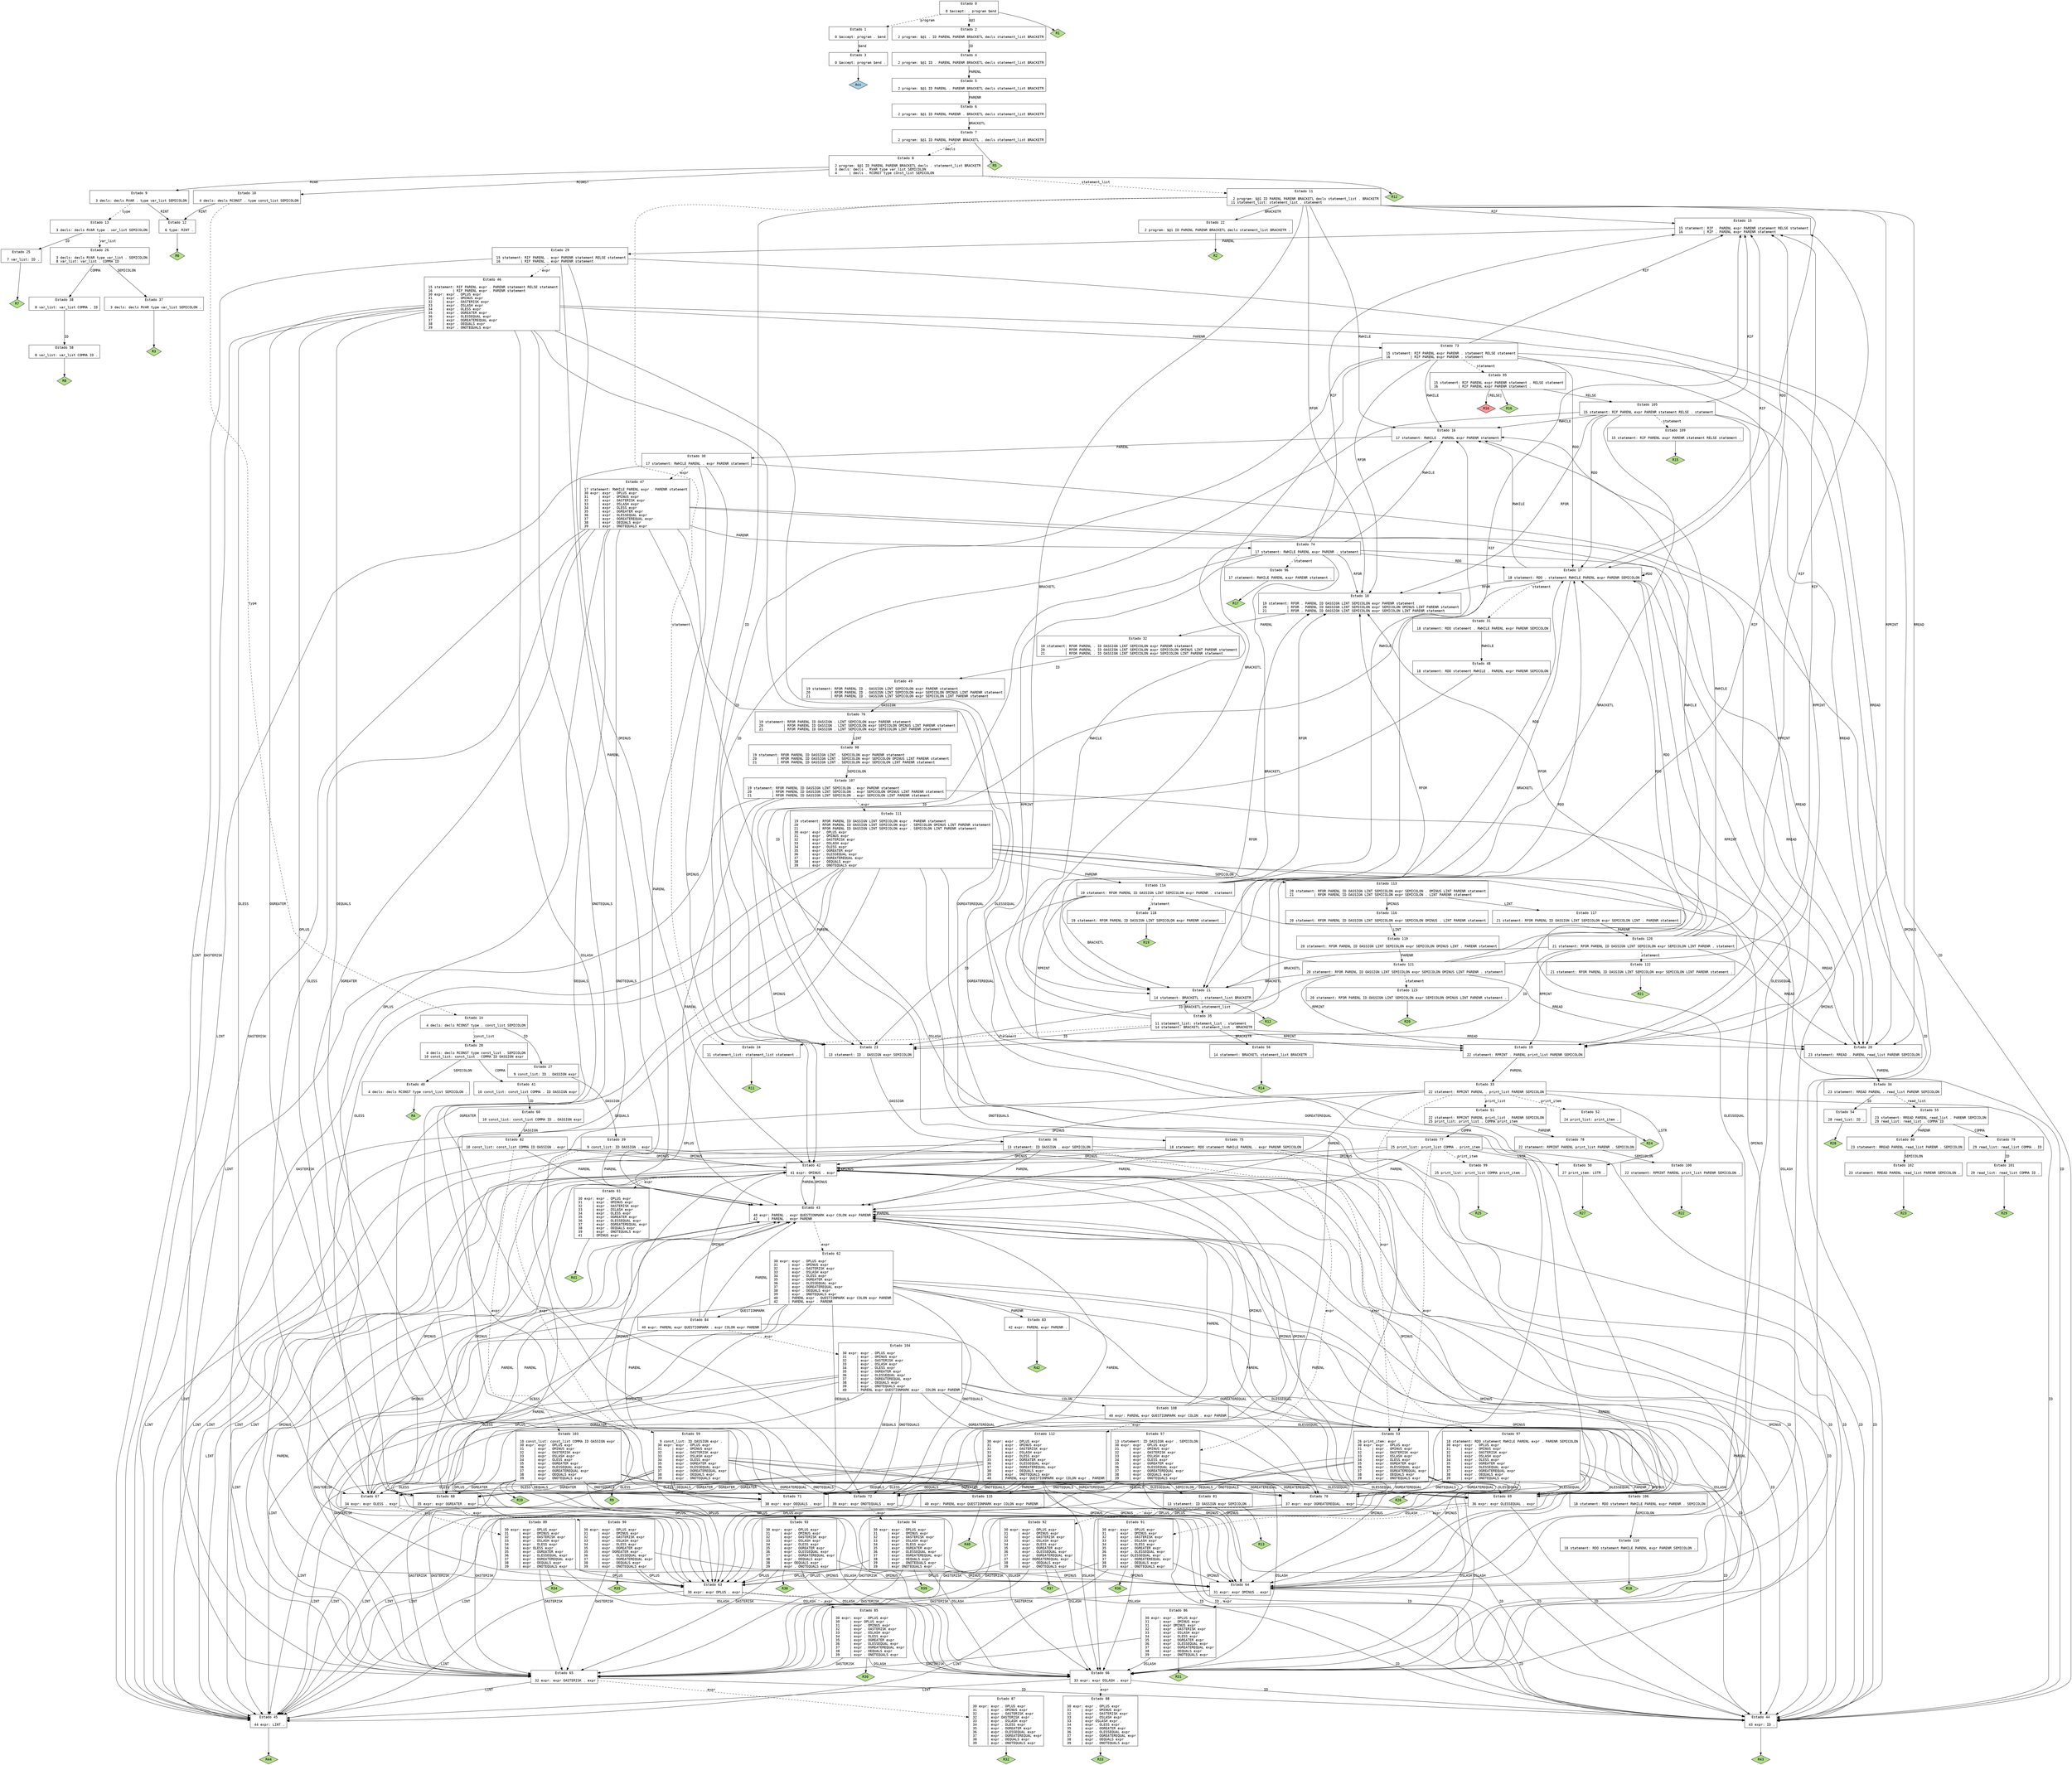 // Generado por GNU Bison 3.5.1.
// Informe de errores a <bug-bison@gnu.org>.
// Página web: <https://www.gnu.org/software/bison/>.

digraph "minicsem.y"
{
  node [fontname = courier, shape = box, colorscheme = paired6]
  edge [fontname = courier]

  0 [label="Estado 0\n\l  0 $accept: . program $end\l"]
  0 -> 1 [style=dashed label="program"]
  0 -> 2 [style=dashed label="$@1"]
  0 -> "0R1" [style=solid]
 "0R1" [label="R1", fillcolor=3, shape=diamond, style=filled]
  1 [label="Estado 1\n\l  0 $accept: program . $end\l"]
  1 -> 3 [style=solid label="$end"]
  2 [label="Estado 2\n\l  2 program: $@1 . ID PARENL PARENR BRACKETL decls statement_list BRACKETR\l"]
  2 -> 4 [style=solid label="ID"]
  3 [label="Estado 3\n\l  0 $accept: program $end .\l"]
  3 -> "3R0" [style=solid]
 "3R0" [label="Acc", fillcolor=1, shape=diamond, style=filled]
  4 [label="Estado 4\n\l  2 program: $@1 ID . PARENL PARENR BRACKETL decls statement_list BRACKETR\l"]
  4 -> 5 [style=solid label="PARENL"]
  5 [label="Estado 5\n\l  2 program: $@1 ID PARENL . PARENR BRACKETL decls statement_list BRACKETR\l"]
  5 -> 6 [style=solid label="PARENR"]
  6 [label="Estado 6\n\l  2 program: $@1 ID PARENL PARENR . BRACKETL decls statement_list BRACKETR\l"]
  6 -> 7 [style=solid label="BRACKETL"]
  7 [label="Estado 7\n\l  2 program: $@1 ID PARENL PARENR BRACKETL . decls statement_list BRACKETR\l"]
  7 -> 8 [style=dashed label="decls"]
  7 -> "7R5" [style=solid]
 "7R5" [label="R5", fillcolor=3, shape=diamond, style=filled]
  8 [label="Estado 8\n\l  2 program: $@1 ID PARENL PARENR BRACKETL decls . statement_list BRACKETR\l  3 decls: decls . RVAR type var_list SEMICOLON\l  4      | decls . RCONST type const_list SEMICOLON\l"]
  8 -> 9 [style=solid label="RVAR"]
  8 -> 10 [style=solid label="RCONST"]
  8 -> 11 [style=dashed label="statement_list"]
  8 -> "8R12" [style=solid]
 "8R12" [label="R12", fillcolor=3, shape=diamond, style=filled]
  9 [label="Estado 9\n\l  3 decls: decls RVAR . type var_list SEMICOLON\l"]
  9 -> 12 [style=solid label="RINT"]
  9 -> 13 [style=dashed label="type"]
  10 [label="Estado 10\n\l  4 decls: decls RCONST . type const_list SEMICOLON\l"]
  10 -> 12 [style=solid label="RINT"]
  10 -> 14 [style=dashed label="type"]
  11 [label="Estado 11\n\l  2 program: $@1 ID PARENL PARENR BRACKETL decls statement_list . BRACKETR\l 11 statement_list: statement_list . statement\l"]
  11 -> 15 [style=solid label="RIF"]
  11 -> 16 [style=solid label="RWHILE"]
  11 -> 17 [style=solid label="RDO"]
  11 -> 18 [style=solid label="RFOR"]
  11 -> 19 [style=solid label="RPRINT"]
  11 -> 20 [style=solid label="RREAD"]
  11 -> 21 [style=solid label="BRACKETL"]
  11 -> 22 [style=solid label="BRACKETR"]
  11 -> 23 [style=solid label="ID"]
  11 -> 24 [style=dashed label="statement"]
  12 [label="Estado 12\n\l  6 type: RINT .\l"]
  12 -> "12R6" [style=solid]
 "12R6" [label="R6", fillcolor=3, shape=diamond, style=filled]
  13 [label="Estado 13\n\l  3 decls: decls RVAR type . var_list SEMICOLON\l"]
  13 -> 25 [style=solid label="ID"]
  13 -> 26 [style=dashed label="var_list"]
  14 [label="Estado 14\n\l  4 decls: decls RCONST type . const_list SEMICOLON\l"]
  14 -> 27 [style=solid label="ID"]
  14 -> 28 [style=dashed label="const_list"]
  15 [label="Estado 15\n\l 15 statement: RIF . PARENL expr PARENR statement RELSE statement\l 16          | RIF . PARENL expr PARENR statement\l"]
  15 -> 29 [style=solid label="PARENL"]
  16 [label="Estado 16\n\l 17 statement: RWHILE . PARENL expr PARENR statement\l"]
  16 -> 30 [style=solid label="PARENL"]
  17 [label="Estado 17\n\l 18 statement: RDO . statement RWHILE PARENL expr PARENR SEMICOLON\l"]
  17 -> 15 [style=solid label="RIF"]
  17 -> 16 [style=solid label="RWHILE"]
  17 -> 17 [style=solid label="RDO"]
  17 -> 18 [style=solid label="RFOR"]
  17 -> 19 [style=solid label="RPRINT"]
  17 -> 20 [style=solid label="RREAD"]
  17 -> 21 [style=solid label="BRACKETL"]
  17 -> 23 [style=solid label="ID"]
  17 -> 31 [style=dashed label="statement"]
  18 [label="Estado 18\n\l 19 statement: RFOR . PARENL ID OASSIGN LINT SEMICOLON expr PARENR statement\l 20          | RFOR . PARENL ID OASSIGN LINT SEMICOLON expr SEMICOLON OMINUS LINT PARENR statement\l 21          | RFOR . PARENL ID OASSIGN LINT SEMICOLON expr SEMICOLON LINT PARENR statement\l"]
  18 -> 32 [style=solid label="PARENL"]
  19 [label="Estado 19\n\l 22 statement: RPRINT . PARENL print_list PARENR SEMICOLON\l"]
  19 -> 33 [style=solid label="PARENL"]
  20 [label="Estado 20\n\l 23 statement: RREAD . PARENL read_list PARENR SEMICOLON\l"]
  20 -> 34 [style=solid label="PARENL"]
  21 [label="Estado 21\n\l 14 statement: BRACKETL . statement_list BRACKETR\l"]
  21 -> 35 [style=dashed label="statement_list"]
  21 -> "21R12" [style=solid]
 "21R12" [label="R12", fillcolor=3, shape=diamond, style=filled]
  22 [label="Estado 22\n\l  2 program: $@1 ID PARENL PARENR BRACKETL decls statement_list BRACKETR .\l"]
  22 -> "22R2" [style=solid]
 "22R2" [label="R2", fillcolor=3, shape=diamond, style=filled]
  23 [label="Estado 23\n\l 13 statement: ID . OASSIGN expr SEMICOLON\l"]
  23 -> 36 [style=solid label="OASSIGN"]
  24 [label="Estado 24\n\l 11 statement_list: statement_list statement .\l"]
  24 -> "24R11" [style=solid]
 "24R11" [label="R11", fillcolor=3, shape=diamond, style=filled]
  25 [label="Estado 25\n\l  7 var_list: ID .\l"]
  25 -> "25R7" [style=solid]
 "25R7" [label="R7", fillcolor=3, shape=diamond, style=filled]
  26 [label="Estado 26\n\l  3 decls: decls RVAR type var_list . SEMICOLON\l  8 var_list: var_list . COMMA ID\l"]
  26 -> 37 [style=solid label="SEMICOLON"]
  26 -> 38 [style=solid label="COMMA"]
  27 [label="Estado 27\n\l  9 const_list: ID . OASSIGN expr\l"]
  27 -> 39 [style=solid label="OASSIGN"]
  28 [label="Estado 28\n\l  4 decls: decls RCONST type const_list . SEMICOLON\l 10 const_list: const_list . COMMA ID OASSIGN expr\l"]
  28 -> 40 [style=solid label="SEMICOLON"]
  28 -> 41 [style=solid label="COMMA"]
  29 [label="Estado 29\n\l 15 statement: RIF PARENL . expr PARENR statement RELSE statement\l 16          | RIF PARENL . expr PARENR statement\l"]
  29 -> 42 [style=solid label="OMINUS"]
  29 -> 43 [style=solid label="PARENL"]
  29 -> 44 [style=solid label="ID"]
  29 -> 45 [style=solid label="LINT"]
  29 -> 46 [style=dashed label="expr"]
  30 [label="Estado 30\n\l 17 statement: RWHILE PARENL . expr PARENR statement\l"]
  30 -> 42 [style=solid label="OMINUS"]
  30 -> 43 [style=solid label="PARENL"]
  30 -> 44 [style=solid label="ID"]
  30 -> 45 [style=solid label="LINT"]
  30 -> 47 [style=dashed label="expr"]
  31 [label="Estado 31\n\l 18 statement: RDO statement . RWHILE PARENL expr PARENR SEMICOLON\l"]
  31 -> 48 [style=solid label="RWHILE"]
  32 [label="Estado 32\n\l 19 statement: RFOR PARENL . ID OASSIGN LINT SEMICOLON expr PARENR statement\l 20          | RFOR PARENL . ID OASSIGN LINT SEMICOLON expr SEMICOLON OMINUS LINT PARENR statement\l 21          | RFOR PARENL . ID OASSIGN LINT SEMICOLON expr SEMICOLON LINT PARENR statement\l"]
  32 -> 49 [style=solid label="ID"]
  33 [label="Estado 33\n\l 22 statement: RPRINT PARENL . print_list PARENR SEMICOLON\l"]
  33 -> 42 [style=solid label="OMINUS"]
  33 -> 43 [style=solid label="PARENL"]
  33 -> 44 [style=solid label="ID"]
  33 -> 50 [style=solid label="LSTR"]
  33 -> 45 [style=solid label="LINT"]
  33 -> 51 [style=dashed label="print_list"]
  33 -> 52 [style=dashed label="print_item"]
  33 -> 53 [style=dashed label="expr"]
  34 [label="Estado 34\n\l 23 statement: RREAD PARENL . read_list PARENR SEMICOLON\l"]
  34 -> 54 [style=solid label="ID"]
  34 -> 55 [style=dashed label="read_list"]
  35 [label="Estado 35\n\l 11 statement_list: statement_list . statement\l 14 statement: BRACKETL statement_list . BRACKETR\l"]
  35 -> 15 [style=solid label="RIF"]
  35 -> 16 [style=solid label="RWHILE"]
  35 -> 17 [style=solid label="RDO"]
  35 -> 18 [style=solid label="RFOR"]
  35 -> 19 [style=solid label="RPRINT"]
  35 -> 20 [style=solid label="RREAD"]
  35 -> 21 [style=solid label="BRACKETL"]
  35 -> 56 [style=solid label="BRACKETR"]
  35 -> 23 [style=solid label="ID"]
  35 -> 24 [style=dashed label="statement"]
  36 [label="Estado 36\n\l 13 statement: ID OASSIGN . expr SEMICOLON\l"]
  36 -> 42 [style=solid label="OMINUS"]
  36 -> 43 [style=solid label="PARENL"]
  36 -> 44 [style=solid label="ID"]
  36 -> 45 [style=solid label="LINT"]
  36 -> 57 [style=dashed label="expr"]
  37 [label="Estado 37\n\l  3 decls: decls RVAR type var_list SEMICOLON .\l"]
  37 -> "37R3" [style=solid]
 "37R3" [label="R3", fillcolor=3, shape=diamond, style=filled]
  38 [label="Estado 38\n\l  8 var_list: var_list COMMA . ID\l"]
  38 -> 58 [style=solid label="ID"]
  39 [label="Estado 39\n\l  9 const_list: ID OASSIGN . expr\l"]
  39 -> 42 [style=solid label="OMINUS"]
  39 -> 43 [style=solid label="PARENL"]
  39 -> 44 [style=solid label="ID"]
  39 -> 45 [style=solid label="LINT"]
  39 -> 59 [style=dashed label="expr"]
  40 [label="Estado 40\n\l  4 decls: decls RCONST type const_list SEMICOLON .\l"]
  40 -> "40R4" [style=solid]
 "40R4" [label="R4", fillcolor=3, shape=diamond, style=filled]
  41 [label="Estado 41\n\l 10 const_list: const_list COMMA . ID OASSIGN expr\l"]
  41 -> 60 [style=solid label="ID"]
  42 [label="Estado 42\n\l 41 expr: OMINUS . expr\l"]
  42 -> 42 [style=solid label="OMINUS"]
  42 -> 43 [style=solid label="PARENL"]
  42 -> 44 [style=solid label="ID"]
  42 -> 45 [style=solid label="LINT"]
  42 -> 61 [style=dashed label="expr"]
  43 [label="Estado 43\n\l 40 expr: PARENL . expr QUESTIONMARK expr COLON expr PARENR\l 42     | PARENL . expr PARENR\l"]
  43 -> 42 [style=solid label="OMINUS"]
  43 -> 43 [style=solid label="PARENL"]
  43 -> 44 [style=solid label="ID"]
  43 -> 45 [style=solid label="LINT"]
  43 -> 62 [style=dashed label="expr"]
  44 [label="Estado 44\n\l 43 expr: ID .\l"]
  44 -> "44R43" [style=solid]
 "44R43" [label="R43", fillcolor=3, shape=diamond, style=filled]
  45 [label="Estado 45\n\l 44 expr: LINT .\l"]
  45 -> "45R44" [style=solid]
 "45R44" [label="R44", fillcolor=3, shape=diamond, style=filled]
  46 [label="Estado 46\n\l 15 statement: RIF PARENL expr . PARENR statement RELSE statement\l 16          | RIF PARENL expr . PARENR statement\l 30 expr: expr . OPLUS expr\l 31     | expr . OMINUS expr\l 32     | expr . OASTERISK expr\l 33     | expr . OSLASH expr\l 34     | expr . OLESS expr\l 35     | expr . OGREATER expr\l 36     | expr . OLESSEQUAL expr\l 37     | expr . OGREATEREQUAL expr\l 38     | expr . OEQUALS expr\l 39     | expr . ONOTEQUALS expr\l"]
  46 -> 63 [style=solid label="OPLUS"]
  46 -> 64 [style=solid label="OMINUS"]
  46 -> 65 [style=solid label="OASTERISK"]
  46 -> 66 [style=solid label="OSLASH"]
  46 -> 67 [style=solid label="OLESS"]
  46 -> 68 [style=solid label="OGREATER"]
  46 -> 69 [style=solid label="OLESSEQUAL"]
  46 -> 70 [style=solid label="OGREATEREQUAL"]
  46 -> 71 [style=solid label="OEQUALS"]
  46 -> 72 [style=solid label="ONOTEQUALS"]
  46 -> 73 [style=solid label="PARENR"]
  47 [label="Estado 47\n\l 17 statement: RWHILE PARENL expr . PARENR statement\l 30 expr: expr . OPLUS expr\l 31     | expr . OMINUS expr\l 32     | expr . OASTERISK expr\l 33     | expr . OSLASH expr\l 34     | expr . OLESS expr\l 35     | expr . OGREATER expr\l 36     | expr . OLESSEQUAL expr\l 37     | expr . OGREATEREQUAL expr\l 38     | expr . OEQUALS expr\l 39     | expr . ONOTEQUALS expr\l"]
  47 -> 63 [style=solid label="OPLUS"]
  47 -> 64 [style=solid label="OMINUS"]
  47 -> 65 [style=solid label="OASTERISK"]
  47 -> 66 [style=solid label="OSLASH"]
  47 -> 67 [style=solid label="OLESS"]
  47 -> 68 [style=solid label="OGREATER"]
  47 -> 69 [style=solid label="OLESSEQUAL"]
  47 -> 70 [style=solid label="OGREATEREQUAL"]
  47 -> 71 [style=solid label="OEQUALS"]
  47 -> 72 [style=solid label="ONOTEQUALS"]
  47 -> 74 [style=solid label="PARENR"]
  48 [label="Estado 48\n\l 18 statement: RDO statement RWHILE . PARENL expr PARENR SEMICOLON\l"]
  48 -> 75 [style=solid label="PARENL"]
  49 [label="Estado 49\n\l 19 statement: RFOR PARENL ID . OASSIGN LINT SEMICOLON expr PARENR statement\l 20          | RFOR PARENL ID . OASSIGN LINT SEMICOLON expr SEMICOLON OMINUS LINT PARENR statement\l 21          | RFOR PARENL ID . OASSIGN LINT SEMICOLON expr SEMICOLON LINT PARENR statement\l"]
  49 -> 76 [style=solid label="OASSIGN"]
  50 [label="Estado 50\n\l 27 print_item: LSTR .\l"]
  50 -> "50R27" [style=solid]
 "50R27" [label="R27", fillcolor=3, shape=diamond, style=filled]
  51 [label="Estado 51\n\l 22 statement: RPRINT PARENL print_list . PARENR SEMICOLON\l 25 print_list: print_list . COMMA print_item\l"]
  51 -> 77 [style=solid label="COMMA"]
  51 -> 78 [style=solid label="PARENR"]
  52 [label="Estado 52\n\l 24 print_list: print_item .\l"]
  52 -> "52R24" [style=solid]
 "52R24" [label="R24", fillcolor=3, shape=diamond, style=filled]
  53 [label="Estado 53\n\l 26 print_item: expr .\l 30 expr: expr . OPLUS expr\l 31     | expr . OMINUS expr\l 32     | expr . OASTERISK expr\l 33     | expr . OSLASH expr\l 34     | expr . OLESS expr\l 35     | expr . OGREATER expr\l 36     | expr . OLESSEQUAL expr\l 37     | expr . OGREATEREQUAL expr\l 38     | expr . OEQUALS expr\l 39     | expr . ONOTEQUALS expr\l"]
  53 -> 63 [style=solid label="OPLUS"]
  53 -> 64 [style=solid label="OMINUS"]
  53 -> 65 [style=solid label="OASTERISK"]
  53 -> 66 [style=solid label="OSLASH"]
  53 -> 67 [style=solid label="OLESS"]
  53 -> 68 [style=solid label="OGREATER"]
  53 -> 69 [style=solid label="OLESSEQUAL"]
  53 -> 70 [style=solid label="OGREATEREQUAL"]
  53 -> 71 [style=solid label="OEQUALS"]
  53 -> 72 [style=solid label="ONOTEQUALS"]
  53 -> "53R26" [style=solid]
 "53R26" [label="R26", fillcolor=3, shape=diamond, style=filled]
  54 [label="Estado 54\n\l 28 read_list: ID .\l"]
  54 -> "54R28" [style=solid]
 "54R28" [label="R28", fillcolor=3, shape=diamond, style=filled]
  55 [label="Estado 55\n\l 23 statement: RREAD PARENL read_list . PARENR SEMICOLON\l 29 read_list: read_list . COMMA ID\l"]
  55 -> 79 [style=solid label="COMMA"]
  55 -> 80 [style=solid label="PARENR"]
  56 [label="Estado 56\n\l 14 statement: BRACKETL statement_list BRACKETR .\l"]
  56 -> "56R14" [style=solid]
 "56R14" [label="R14", fillcolor=3, shape=diamond, style=filled]
  57 [label="Estado 57\n\l 13 statement: ID OASSIGN expr . SEMICOLON\l 30 expr: expr . OPLUS expr\l 31     | expr . OMINUS expr\l 32     | expr . OASTERISK expr\l 33     | expr . OSLASH expr\l 34     | expr . OLESS expr\l 35     | expr . OGREATER expr\l 36     | expr . OLESSEQUAL expr\l 37     | expr . OGREATEREQUAL expr\l 38     | expr . OEQUALS expr\l 39     | expr . ONOTEQUALS expr\l"]
  57 -> 81 [style=solid label="SEMICOLON"]
  57 -> 63 [style=solid label="OPLUS"]
  57 -> 64 [style=solid label="OMINUS"]
  57 -> 65 [style=solid label="OASTERISK"]
  57 -> 66 [style=solid label="OSLASH"]
  57 -> 67 [style=solid label="OLESS"]
  57 -> 68 [style=solid label="OGREATER"]
  57 -> 69 [style=solid label="OLESSEQUAL"]
  57 -> 70 [style=solid label="OGREATEREQUAL"]
  57 -> 71 [style=solid label="OEQUALS"]
  57 -> 72 [style=solid label="ONOTEQUALS"]
  58 [label="Estado 58\n\l  8 var_list: var_list COMMA ID .\l"]
  58 -> "58R8" [style=solid]
 "58R8" [label="R8", fillcolor=3, shape=diamond, style=filled]
  59 [label="Estado 59\n\l  9 const_list: ID OASSIGN expr .\l 30 expr: expr . OPLUS expr\l 31     | expr . OMINUS expr\l 32     | expr . OASTERISK expr\l 33     | expr . OSLASH expr\l 34     | expr . OLESS expr\l 35     | expr . OGREATER expr\l 36     | expr . OLESSEQUAL expr\l 37     | expr . OGREATEREQUAL expr\l 38     | expr . OEQUALS expr\l 39     | expr . ONOTEQUALS expr\l"]
  59 -> 63 [style=solid label="OPLUS"]
  59 -> 64 [style=solid label="OMINUS"]
  59 -> 65 [style=solid label="OASTERISK"]
  59 -> 66 [style=solid label="OSLASH"]
  59 -> 67 [style=solid label="OLESS"]
  59 -> 68 [style=solid label="OGREATER"]
  59 -> 69 [style=solid label="OLESSEQUAL"]
  59 -> 70 [style=solid label="OGREATEREQUAL"]
  59 -> 71 [style=solid label="OEQUALS"]
  59 -> 72 [style=solid label="ONOTEQUALS"]
  59 -> "59R9" [style=solid]
 "59R9" [label="R9", fillcolor=3, shape=diamond, style=filled]
  60 [label="Estado 60\n\l 10 const_list: const_list COMMA ID . OASSIGN expr\l"]
  60 -> 82 [style=solid label="OASSIGN"]
  61 [label="Estado 61\n\l 30 expr: expr . OPLUS expr\l 31     | expr . OMINUS expr\l 32     | expr . OASTERISK expr\l 33     | expr . OSLASH expr\l 34     | expr . OLESS expr\l 35     | expr . OGREATER expr\l 36     | expr . OLESSEQUAL expr\l 37     | expr . OGREATEREQUAL expr\l 38     | expr . OEQUALS expr\l 39     | expr . ONOTEQUALS expr\l 41     | OMINUS expr .\l"]
  61 -> "61R41" [style=solid]
 "61R41" [label="R41", fillcolor=3, shape=diamond, style=filled]
  62 [label="Estado 62\n\l 30 expr: expr . OPLUS expr\l 31     | expr . OMINUS expr\l 32     | expr . OASTERISK expr\l 33     | expr . OSLASH expr\l 34     | expr . OLESS expr\l 35     | expr . OGREATER expr\l 36     | expr . OLESSEQUAL expr\l 37     | expr . OGREATEREQUAL expr\l 38     | expr . OEQUALS expr\l 39     | expr . ONOTEQUALS expr\l 40     | PARENL expr . QUESTIONMARK expr COLON expr PARENR\l 42     | PARENL expr . PARENR\l"]
  62 -> 63 [style=solid label="OPLUS"]
  62 -> 64 [style=solid label="OMINUS"]
  62 -> 65 [style=solid label="OASTERISK"]
  62 -> 66 [style=solid label="OSLASH"]
  62 -> 67 [style=solid label="OLESS"]
  62 -> 68 [style=solid label="OGREATER"]
  62 -> 69 [style=solid label="OLESSEQUAL"]
  62 -> 70 [style=solid label="OGREATEREQUAL"]
  62 -> 71 [style=solid label="OEQUALS"]
  62 -> 72 [style=solid label="ONOTEQUALS"]
  62 -> 83 [style=solid label="PARENR"]
  62 -> 84 [style=solid label="QUESTIONMARK"]
  63 [label="Estado 63\n\l 30 expr: expr OPLUS . expr\l"]
  63 -> 42 [style=solid label="OMINUS"]
  63 -> 43 [style=solid label="PARENL"]
  63 -> 44 [style=solid label="ID"]
  63 -> 45 [style=solid label="LINT"]
  63 -> 85 [style=dashed label="expr"]
  64 [label="Estado 64\n\l 31 expr: expr OMINUS . expr\l"]
  64 -> 42 [style=solid label="OMINUS"]
  64 -> 43 [style=solid label="PARENL"]
  64 -> 44 [style=solid label="ID"]
  64 -> 45 [style=solid label="LINT"]
  64 -> 86 [style=dashed label="expr"]
  65 [label="Estado 65\n\l 32 expr: expr OASTERISK . expr\l"]
  65 -> 42 [style=solid label="OMINUS"]
  65 -> 43 [style=solid label="PARENL"]
  65 -> 44 [style=solid label="ID"]
  65 -> 45 [style=solid label="LINT"]
  65 -> 87 [style=dashed label="expr"]
  66 [label="Estado 66\n\l 33 expr: expr OSLASH . expr\l"]
  66 -> 42 [style=solid label="OMINUS"]
  66 -> 43 [style=solid label="PARENL"]
  66 -> 44 [style=solid label="ID"]
  66 -> 45 [style=solid label="LINT"]
  66 -> 88 [style=dashed label="expr"]
  67 [label="Estado 67\n\l 34 expr: expr OLESS . expr\l"]
  67 -> 42 [style=solid label="OMINUS"]
  67 -> 43 [style=solid label="PARENL"]
  67 -> 44 [style=solid label="ID"]
  67 -> 45 [style=solid label="LINT"]
  67 -> 89 [style=dashed label="expr"]
  68 [label="Estado 68\n\l 35 expr: expr OGREATER . expr\l"]
  68 -> 42 [style=solid label="OMINUS"]
  68 -> 43 [style=solid label="PARENL"]
  68 -> 44 [style=solid label="ID"]
  68 -> 45 [style=solid label="LINT"]
  68 -> 90 [style=dashed label="expr"]
  69 [label="Estado 69\n\l 36 expr: expr OLESSEQUAL . expr\l"]
  69 -> 42 [style=solid label="OMINUS"]
  69 -> 43 [style=solid label="PARENL"]
  69 -> 44 [style=solid label="ID"]
  69 -> 45 [style=solid label="LINT"]
  69 -> 91 [style=dashed label="expr"]
  70 [label="Estado 70\n\l 37 expr: expr OGREATEREQUAL . expr\l"]
  70 -> 42 [style=solid label="OMINUS"]
  70 -> 43 [style=solid label="PARENL"]
  70 -> 44 [style=solid label="ID"]
  70 -> 45 [style=solid label="LINT"]
  70 -> 92 [style=dashed label="expr"]
  71 [label="Estado 71\n\l 38 expr: expr OEQUALS . expr\l"]
  71 -> 42 [style=solid label="OMINUS"]
  71 -> 43 [style=solid label="PARENL"]
  71 -> 44 [style=solid label="ID"]
  71 -> 45 [style=solid label="LINT"]
  71 -> 93 [style=dashed label="expr"]
  72 [label="Estado 72\n\l 39 expr: expr ONOTEQUALS . expr\l"]
  72 -> 42 [style=solid label="OMINUS"]
  72 -> 43 [style=solid label="PARENL"]
  72 -> 44 [style=solid label="ID"]
  72 -> 45 [style=solid label="LINT"]
  72 -> 94 [style=dashed label="expr"]
  73 [label="Estado 73\n\l 15 statement: RIF PARENL expr PARENR . statement RELSE statement\l 16          | RIF PARENL expr PARENR . statement\l"]
  73 -> 15 [style=solid label="RIF"]
  73 -> 16 [style=solid label="RWHILE"]
  73 -> 17 [style=solid label="RDO"]
  73 -> 18 [style=solid label="RFOR"]
  73 -> 19 [style=solid label="RPRINT"]
  73 -> 20 [style=solid label="RREAD"]
  73 -> 21 [style=solid label="BRACKETL"]
  73 -> 23 [style=solid label="ID"]
  73 -> 95 [style=dashed label="statement"]
  74 [label="Estado 74\n\l 17 statement: RWHILE PARENL expr PARENR . statement\l"]
  74 -> 15 [style=solid label="RIF"]
  74 -> 16 [style=solid label="RWHILE"]
  74 -> 17 [style=solid label="RDO"]
  74 -> 18 [style=solid label="RFOR"]
  74 -> 19 [style=solid label="RPRINT"]
  74 -> 20 [style=solid label="RREAD"]
  74 -> 21 [style=solid label="BRACKETL"]
  74 -> 23 [style=solid label="ID"]
  74 -> 96 [style=dashed label="statement"]
  75 [label="Estado 75\n\l 18 statement: RDO statement RWHILE PARENL . expr PARENR SEMICOLON\l"]
  75 -> 42 [style=solid label="OMINUS"]
  75 -> 43 [style=solid label="PARENL"]
  75 -> 44 [style=solid label="ID"]
  75 -> 45 [style=solid label="LINT"]
  75 -> 97 [style=dashed label="expr"]
  76 [label="Estado 76\n\l 19 statement: RFOR PARENL ID OASSIGN . LINT SEMICOLON expr PARENR statement\l 20          | RFOR PARENL ID OASSIGN . LINT SEMICOLON expr SEMICOLON OMINUS LINT PARENR statement\l 21          | RFOR PARENL ID OASSIGN . LINT SEMICOLON expr SEMICOLON LINT PARENR statement\l"]
  76 -> 98 [style=solid label="LINT"]
  77 [label="Estado 77\n\l 25 print_list: print_list COMMA . print_item\l"]
  77 -> 42 [style=solid label="OMINUS"]
  77 -> 43 [style=solid label="PARENL"]
  77 -> 44 [style=solid label="ID"]
  77 -> 50 [style=solid label="LSTR"]
  77 -> 45 [style=solid label="LINT"]
  77 -> 99 [style=dashed label="print_item"]
  77 -> 53 [style=dashed label="expr"]
  78 [label="Estado 78\n\l 22 statement: RPRINT PARENL print_list PARENR . SEMICOLON\l"]
  78 -> 100 [style=solid label="SEMICOLON"]
  79 [label="Estado 79\n\l 29 read_list: read_list COMMA . ID\l"]
  79 -> 101 [style=solid label="ID"]
  80 [label="Estado 80\n\l 23 statement: RREAD PARENL read_list PARENR . SEMICOLON\l"]
  80 -> 102 [style=solid label="SEMICOLON"]
  81 [label="Estado 81\n\l 13 statement: ID OASSIGN expr SEMICOLON .\l"]
  81 -> "81R13" [style=solid]
 "81R13" [label="R13", fillcolor=3, shape=diamond, style=filled]
  82 [label="Estado 82\n\l 10 const_list: const_list COMMA ID OASSIGN . expr\l"]
  82 -> 42 [style=solid label="OMINUS"]
  82 -> 43 [style=solid label="PARENL"]
  82 -> 44 [style=solid label="ID"]
  82 -> 45 [style=solid label="LINT"]
  82 -> 103 [style=dashed label="expr"]
  83 [label="Estado 83\n\l 42 expr: PARENL expr PARENR .\l"]
  83 -> "83R42" [style=solid]
 "83R42" [label="R42", fillcolor=3, shape=diamond, style=filled]
  84 [label="Estado 84\n\l 40 expr: PARENL expr QUESTIONMARK . expr COLON expr PARENR\l"]
  84 -> 42 [style=solid label="OMINUS"]
  84 -> 43 [style=solid label="PARENL"]
  84 -> 44 [style=solid label="ID"]
  84 -> 45 [style=solid label="LINT"]
  84 -> 104 [style=dashed label="expr"]
  85 [label="Estado 85\n\l 30 expr: expr . OPLUS expr\l 30     | expr OPLUS expr .\l 31     | expr . OMINUS expr\l 32     | expr . OASTERISK expr\l 33     | expr . OSLASH expr\l 34     | expr . OLESS expr\l 35     | expr . OGREATER expr\l 36     | expr . OLESSEQUAL expr\l 37     | expr . OGREATEREQUAL expr\l 38     | expr . OEQUALS expr\l 39     | expr . ONOTEQUALS expr\l"]
  85 -> 65 [style=solid label="OASTERISK"]
  85 -> 66 [style=solid label="OSLASH"]
  85 -> "85R30" [style=solid]
 "85R30" [label="R30", fillcolor=3, shape=diamond, style=filled]
  86 [label="Estado 86\n\l 30 expr: expr . OPLUS expr\l 31     | expr . OMINUS expr\l 31     | expr OMINUS expr .\l 32     | expr . OASTERISK expr\l 33     | expr . OSLASH expr\l 34     | expr . OLESS expr\l 35     | expr . OGREATER expr\l 36     | expr . OLESSEQUAL expr\l 37     | expr . OGREATEREQUAL expr\l 38     | expr . OEQUALS expr\l 39     | expr . ONOTEQUALS expr\l"]
  86 -> 65 [style=solid label="OASTERISK"]
  86 -> 66 [style=solid label="OSLASH"]
  86 -> "86R31" [style=solid]
 "86R31" [label="R31", fillcolor=3, shape=diamond, style=filled]
  87 [label="Estado 87\n\l 30 expr: expr . OPLUS expr\l 31     | expr . OMINUS expr\l 32     | expr . OASTERISK expr\l 32     | expr OASTERISK expr .\l 33     | expr . OSLASH expr\l 34     | expr . OLESS expr\l 35     | expr . OGREATER expr\l 36     | expr . OLESSEQUAL expr\l 37     | expr . OGREATEREQUAL expr\l 38     | expr . OEQUALS expr\l 39     | expr . ONOTEQUALS expr\l"]
  87 -> "87R32" [style=solid]
 "87R32" [label="R32", fillcolor=3, shape=diamond, style=filled]
  88 [label="Estado 88\n\l 30 expr: expr . OPLUS expr\l 31     | expr . OMINUS expr\l 32     | expr . OASTERISK expr\l 33     | expr . OSLASH expr\l 33     | expr OSLASH expr .\l 34     | expr . OLESS expr\l 35     | expr . OGREATER expr\l 36     | expr . OLESSEQUAL expr\l 37     | expr . OGREATEREQUAL expr\l 38     | expr . OEQUALS expr\l 39     | expr . ONOTEQUALS expr\l"]
  88 -> "88R33" [style=solid]
 "88R33" [label="R33", fillcolor=3, shape=diamond, style=filled]
  89 [label="Estado 89\n\l 30 expr: expr . OPLUS expr\l 31     | expr . OMINUS expr\l 32     | expr . OASTERISK expr\l 33     | expr . OSLASH expr\l 34     | expr . OLESS expr\l 34     | expr OLESS expr .\l 35     | expr . OGREATER expr\l 36     | expr . OLESSEQUAL expr\l 37     | expr . OGREATEREQUAL expr\l 38     | expr . OEQUALS expr\l 39     | expr . ONOTEQUALS expr\l"]
  89 -> 63 [style=solid label="OPLUS"]
  89 -> 64 [style=solid label="OMINUS"]
  89 -> 65 [style=solid label="OASTERISK"]
  89 -> 66 [style=solid label="OSLASH"]
  89 -> "89R34" [style=solid]
 "89R34" [label="R34", fillcolor=3, shape=diamond, style=filled]
  90 [label="Estado 90\n\l 30 expr: expr . OPLUS expr\l 31     | expr . OMINUS expr\l 32     | expr . OASTERISK expr\l 33     | expr . OSLASH expr\l 34     | expr . OLESS expr\l 35     | expr . OGREATER expr\l 35     | expr OGREATER expr .\l 36     | expr . OLESSEQUAL expr\l 37     | expr . OGREATEREQUAL expr\l 38     | expr . OEQUALS expr\l 39     | expr . ONOTEQUALS expr\l"]
  90 -> 63 [style=solid label="OPLUS"]
  90 -> 64 [style=solid label="OMINUS"]
  90 -> 65 [style=solid label="OASTERISK"]
  90 -> 66 [style=solid label="OSLASH"]
  90 -> "90R35" [style=solid]
 "90R35" [label="R35", fillcolor=3, shape=diamond, style=filled]
  91 [label="Estado 91\n\l 30 expr: expr . OPLUS expr\l 31     | expr . OMINUS expr\l 32     | expr . OASTERISK expr\l 33     | expr . OSLASH expr\l 34     | expr . OLESS expr\l 35     | expr . OGREATER expr\l 36     | expr . OLESSEQUAL expr\l 36     | expr OLESSEQUAL expr .\l 37     | expr . OGREATEREQUAL expr\l 38     | expr . OEQUALS expr\l 39     | expr . ONOTEQUALS expr\l"]
  91 -> 63 [style=solid label="OPLUS"]
  91 -> 64 [style=solid label="OMINUS"]
  91 -> 65 [style=solid label="OASTERISK"]
  91 -> 66 [style=solid label="OSLASH"]
  91 -> "91R36" [style=solid]
 "91R36" [label="R36", fillcolor=3, shape=diamond, style=filled]
  92 [label="Estado 92\n\l 30 expr: expr . OPLUS expr\l 31     | expr . OMINUS expr\l 32     | expr . OASTERISK expr\l 33     | expr . OSLASH expr\l 34     | expr . OLESS expr\l 35     | expr . OGREATER expr\l 36     | expr . OLESSEQUAL expr\l 37     | expr . OGREATEREQUAL expr\l 37     | expr OGREATEREQUAL expr .\l 38     | expr . OEQUALS expr\l 39     | expr . ONOTEQUALS expr\l"]
  92 -> 63 [style=solid label="OPLUS"]
  92 -> 64 [style=solid label="OMINUS"]
  92 -> 65 [style=solid label="OASTERISK"]
  92 -> 66 [style=solid label="OSLASH"]
  92 -> "92R37" [style=solid]
 "92R37" [label="R37", fillcolor=3, shape=diamond, style=filled]
  93 [label="Estado 93\n\l 30 expr: expr . OPLUS expr\l 31     | expr . OMINUS expr\l 32     | expr . OASTERISK expr\l 33     | expr . OSLASH expr\l 34     | expr . OLESS expr\l 35     | expr . OGREATER expr\l 36     | expr . OLESSEQUAL expr\l 37     | expr . OGREATEREQUAL expr\l 38     | expr . OEQUALS expr\l 38     | expr OEQUALS expr .\l 39     | expr . ONOTEQUALS expr\l"]
  93 -> 63 [style=solid label="OPLUS"]
  93 -> 64 [style=solid label="OMINUS"]
  93 -> 65 [style=solid label="OASTERISK"]
  93 -> 66 [style=solid label="OSLASH"]
  93 -> "93R38" [style=solid]
 "93R38" [label="R38", fillcolor=3, shape=diamond, style=filled]
  94 [label="Estado 94\n\l 30 expr: expr . OPLUS expr\l 31     | expr . OMINUS expr\l 32     | expr . OASTERISK expr\l 33     | expr . OSLASH expr\l 34     | expr . OLESS expr\l 35     | expr . OGREATER expr\l 36     | expr . OLESSEQUAL expr\l 37     | expr . OGREATEREQUAL expr\l 38     | expr . OEQUALS expr\l 39     | expr . ONOTEQUALS expr\l 39     | expr ONOTEQUALS expr .\l"]
  94 -> 63 [style=solid label="OPLUS"]
  94 -> 64 [style=solid label="OMINUS"]
  94 -> 65 [style=solid label="OASTERISK"]
  94 -> 66 [style=solid label="OSLASH"]
  94 -> "94R39" [style=solid]
 "94R39" [label="R39", fillcolor=3, shape=diamond, style=filled]
  95 [label="Estado 95\n\l 15 statement: RIF PARENL expr PARENR statement . RELSE statement\l 16          | RIF PARENL expr PARENR statement .\l"]
  95 -> 105 [style=solid label="RELSE"]
  95 -> "95R16d" [label="[RELSE]", style=solid]
 "95R16d" [label="R16", fillcolor=5, shape=diamond, style=filled]
  95 -> "95R16" [style=solid]
 "95R16" [label="R16", fillcolor=3, shape=diamond, style=filled]
  96 [label="Estado 96\n\l 17 statement: RWHILE PARENL expr PARENR statement .\l"]
  96 -> "96R17" [style=solid]
 "96R17" [label="R17", fillcolor=3, shape=diamond, style=filled]
  97 [label="Estado 97\n\l 18 statement: RDO statement RWHILE PARENL expr . PARENR SEMICOLON\l 30 expr: expr . OPLUS expr\l 31     | expr . OMINUS expr\l 32     | expr . OASTERISK expr\l 33     | expr . OSLASH expr\l 34     | expr . OLESS expr\l 35     | expr . OGREATER expr\l 36     | expr . OLESSEQUAL expr\l 37     | expr . OGREATEREQUAL expr\l 38     | expr . OEQUALS expr\l 39     | expr . ONOTEQUALS expr\l"]
  97 -> 63 [style=solid label="OPLUS"]
  97 -> 64 [style=solid label="OMINUS"]
  97 -> 65 [style=solid label="OASTERISK"]
  97 -> 66 [style=solid label="OSLASH"]
  97 -> 67 [style=solid label="OLESS"]
  97 -> 68 [style=solid label="OGREATER"]
  97 -> 69 [style=solid label="OLESSEQUAL"]
  97 -> 70 [style=solid label="OGREATEREQUAL"]
  97 -> 71 [style=solid label="OEQUALS"]
  97 -> 72 [style=solid label="ONOTEQUALS"]
  97 -> 106 [style=solid label="PARENR"]
  98 [label="Estado 98\n\l 19 statement: RFOR PARENL ID OASSIGN LINT . SEMICOLON expr PARENR statement\l 20          | RFOR PARENL ID OASSIGN LINT . SEMICOLON expr SEMICOLON OMINUS LINT PARENR statement\l 21          | RFOR PARENL ID OASSIGN LINT . SEMICOLON expr SEMICOLON LINT PARENR statement\l"]
  98 -> 107 [style=solid label="SEMICOLON"]
  99 [label="Estado 99\n\l 25 print_list: print_list COMMA print_item .\l"]
  99 -> "99R25" [style=solid]
 "99R25" [label="R25", fillcolor=3, shape=diamond, style=filled]
  100 [label="Estado 100\n\l 22 statement: RPRINT PARENL print_list PARENR SEMICOLON .\l"]
  100 -> "100R22" [style=solid]
 "100R22" [label="R22", fillcolor=3, shape=diamond, style=filled]
  101 [label="Estado 101\n\l 29 read_list: read_list COMMA ID .\l"]
  101 -> "101R29" [style=solid]
 "101R29" [label="R29", fillcolor=3, shape=diamond, style=filled]
  102 [label="Estado 102\n\l 23 statement: RREAD PARENL read_list PARENR SEMICOLON .\l"]
  102 -> "102R23" [style=solid]
 "102R23" [label="R23", fillcolor=3, shape=diamond, style=filled]
  103 [label="Estado 103\n\l 10 const_list: const_list COMMA ID OASSIGN expr .\l 30 expr: expr . OPLUS expr\l 31     | expr . OMINUS expr\l 32     | expr . OASTERISK expr\l 33     | expr . OSLASH expr\l 34     | expr . OLESS expr\l 35     | expr . OGREATER expr\l 36     | expr . OLESSEQUAL expr\l 37     | expr . OGREATEREQUAL expr\l 38     | expr . OEQUALS expr\l 39     | expr . ONOTEQUALS expr\l"]
  103 -> 63 [style=solid label="OPLUS"]
  103 -> 64 [style=solid label="OMINUS"]
  103 -> 65 [style=solid label="OASTERISK"]
  103 -> 66 [style=solid label="OSLASH"]
  103 -> 67 [style=solid label="OLESS"]
  103 -> 68 [style=solid label="OGREATER"]
  103 -> 69 [style=solid label="OLESSEQUAL"]
  103 -> 70 [style=solid label="OGREATEREQUAL"]
  103 -> 71 [style=solid label="OEQUALS"]
  103 -> 72 [style=solid label="ONOTEQUALS"]
  103 -> "103R10" [style=solid]
 "103R10" [label="R10", fillcolor=3, shape=diamond, style=filled]
  104 [label="Estado 104\n\l 30 expr: expr . OPLUS expr\l 31     | expr . OMINUS expr\l 32     | expr . OASTERISK expr\l 33     | expr . OSLASH expr\l 34     | expr . OLESS expr\l 35     | expr . OGREATER expr\l 36     | expr . OLESSEQUAL expr\l 37     | expr . OGREATEREQUAL expr\l 38     | expr . OEQUALS expr\l 39     | expr . ONOTEQUALS expr\l 40     | PARENL expr QUESTIONMARK expr . COLON expr PARENR\l"]
  104 -> 63 [style=solid label="OPLUS"]
  104 -> 64 [style=solid label="OMINUS"]
  104 -> 65 [style=solid label="OASTERISK"]
  104 -> 66 [style=solid label="OSLASH"]
  104 -> 67 [style=solid label="OLESS"]
  104 -> 68 [style=solid label="OGREATER"]
  104 -> 69 [style=solid label="OLESSEQUAL"]
  104 -> 70 [style=solid label="OGREATEREQUAL"]
  104 -> 71 [style=solid label="OEQUALS"]
  104 -> 72 [style=solid label="ONOTEQUALS"]
  104 -> 108 [style=solid label="COLON"]
  105 [label="Estado 105\n\l 15 statement: RIF PARENL expr PARENR statement RELSE . statement\l"]
  105 -> 15 [style=solid label="RIF"]
  105 -> 16 [style=solid label="RWHILE"]
  105 -> 17 [style=solid label="RDO"]
  105 -> 18 [style=solid label="RFOR"]
  105 -> 19 [style=solid label="RPRINT"]
  105 -> 20 [style=solid label="RREAD"]
  105 -> 21 [style=solid label="BRACKETL"]
  105 -> 23 [style=solid label="ID"]
  105 -> 109 [style=dashed label="statement"]
  106 [label="Estado 106\n\l 18 statement: RDO statement RWHILE PARENL expr PARENR . SEMICOLON\l"]
  106 -> 110 [style=solid label="SEMICOLON"]
  107 [label="Estado 107\n\l 19 statement: RFOR PARENL ID OASSIGN LINT SEMICOLON . expr PARENR statement\l 20          | RFOR PARENL ID OASSIGN LINT SEMICOLON . expr SEMICOLON OMINUS LINT PARENR statement\l 21          | RFOR PARENL ID OASSIGN LINT SEMICOLON . expr SEMICOLON LINT PARENR statement\l"]
  107 -> 42 [style=solid label="OMINUS"]
  107 -> 43 [style=solid label="PARENL"]
  107 -> 44 [style=solid label="ID"]
  107 -> 45 [style=solid label="LINT"]
  107 -> 111 [style=dashed label="expr"]
  108 [label="Estado 108\n\l 40 expr: PARENL expr QUESTIONMARK expr COLON . expr PARENR\l"]
  108 -> 42 [style=solid label="OMINUS"]
  108 -> 43 [style=solid label="PARENL"]
  108 -> 44 [style=solid label="ID"]
  108 -> 45 [style=solid label="LINT"]
  108 -> 112 [style=dashed label="expr"]
  109 [label="Estado 109\n\l 15 statement: RIF PARENL expr PARENR statement RELSE statement .\l"]
  109 -> "109R15" [style=solid]
 "109R15" [label="R15", fillcolor=3, shape=diamond, style=filled]
  110 [label="Estado 110\n\l 18 statement: RDO statement RWHILE PARENL expr PARENR SEMICOLON .\l"]
  110 -> "110R18" [style=solid]
 "110R18" [label="R18", fillcolor=3, shape=diamond, style=filled]
  111 [label="Estado 111\n\l 19 statement: RFOR PARENL ID OASSIGN LINT SEMICOLON expr . PARENR statement\l 20          | RFOR PARENL ID OASSIGN LINT SEMICOLON expr . SEMICOLON OMINUS LINT PARENR statement\l 21          | RFOR PARENL ID OASSIGN LINT SEMICOLON expr . SEMICOLON LINT PARENR statement\l 30 expr: expr . OPLUS expr\l 31     | expr . OMINUS expr\l 32     | expr . OASTERISK expr\l 33     | expr . OSLASH expr\l 34     | expr . OLESS expr\l 35     | expr . OGREATER expr\l 36     | expr . OLESSEQUAL expr\l 37     | expr . OGREATEREQUAL expr\l 38     | expr . OEQUALS expr\l 39     | expr . ONOTEQUALS expr\l"]
  111 -> 113 [style=solid label="SEMICOLON"]
  111 -> 63 [style=solid label="OPLUS"]
  111 -> 64 [style=solid label="OMINUS"]
  111 -> 65 [style=solid label="OASTERISK"]
  111 -> 66 [style=solid label="OSLASH"]
  111 -> 67 [style=solid label="OLESS"]
  111 -> 68 [style=solid label="OGREATER"]
  111 -> 69 [style=solid label="OLESSEQUAL"]
  111 -> 70 [style=solid label="OGREATEREQUAL"]
  111 -> 71 [style=solid label="OEQUALS"]
  111 -> 72 [style=solid label="ONOTEQUALS"]
  111 -> 114 [style=solid label="PARENR"]
  112 [label="Estado 112\n\l 30 expr: expr . OPLUS expr\l 31     | expr . OMINUS expr\l 32     | expr . OASTERISK expr\l 33     | expr . OSLASH expr\l 34     | expr . OLESS expr\l 35     | expr . OGREATER expr\l 36     | expr . OLESSEQUAL expr\l 37     | expr . OGREATEREQUAL expr\l 38     | expr . OEQUALS expr\l 39     | expr . ONOTEQUALS expr\l 40     | PARENL expr QUESTIONMARK expr COLON expr . PARENR\l"]
  112 -> 63 [style=solid label="OPLUS"]
  112 -> 64 [style=solid label="OMINUS"]
  112 -> 65 [style=solid label="OASTERISK"]
  112 -> 66 [style=solid label="OSLASH"]
  112 -> 67 [style=solid label="OLESS"]
  112 -> 68 [style=solid label="OGREATER"]
  112 -> 69 [style=solid label="OLESSEQUAL"]
  112 -> 70 [style=solid label="OGREATEREQUAL"]
  112 -> 71 [style=solid label="OEQUALS"]
  112 -> 72 [style=solid label="ONOTEQUALS"]
  112 -> 115 [style=solid label="PARENR"]
  113 [label="Estado 113\n\l 20 statement: RFOR PARENL ID OASSIGN LINT SEMICOLON expr SEMICOLON . OMINUS LINT PARENR statement\l 21          | RFOR PARENL ID OASSIGN LINT SEMICOLON expr SEMICOLON . LINT PARENR statement\l"]
  113 -> 116 [style=solid label="OMINUS"]
  113 -> 117 [style=solid label="LINT"]
  114 [label="Estado 114\n\l 19 statement: RFOR PARENL ID OASSIGN LINT SEMICOLON expr PARENR . statement\l"]
  114 -> 15 [style=solid label="RIF"]
  114 -> 16 [style=solid label="RWHILE"]
  114 -> 17 [style=solid label="RDO"]
  114 -> 18 [style=solid label="RFOR"]
  114 -> 19 [style=solid label="RPRINT"]
  114 -> 20 [style=solid label="RREAD"]
  114 -> 21 [style=solid label="BRACKETL"]
  114 -> 23 [style=solid label="ID"]
  114 -> 118 [style=dashed label="statement"]
  115 [label="Estado 115\n\l 40 expr: PARENL expr QUESTIONMARK expr COLON expr PARENR .\l"]
  115 -> "115R40" [style=solid]
 "115R40" [label="R40", fillcolor=3, shape=diamond, style=filled]
  116 [label="Estado 116\n\l 20 statement: RFOR PARENL ID OASSIGN LINT SEMICOLON expr SEMICOLON OMINUS . LINT PARENR statement\l"]
  116 -> 119 [style=solid label="LINT"]
  117 [label="Estado 117\n\l 21 statement: RFOR PARENL ID OASSIGN LINT SEMICOLON expr SEMICOLON LINT . PARENR statement\l"]
  117 -> 120 [style=solid label="PARENR"]
  118 [label="Estado 118\n\l 19 statement: RFOR PARENL ID OASSIGN LINT SEMICOLON expr PARENR statement .\l"]
  118 -> "118R19" [style=solid]
 "118R19" [label="R19", fillcolor=3, shape=diamond, style=filled]
  119 [label="Estado 119\n\l 20 statement: RFOR PARENL ID OASSIGN LINT SEMICOLON expr SEMICOLON OMINUS LINT . PARENR statement\l"]
  119 -> 121 [style=solid label="PARENR"]
  120 [label="Estado 120\n\l 21 statement: RFOR PARENL ID OASSIGN LINT SEMICOLON expr SEMICOLON LINT PARENR . statement\l"]
  120 -> 15 [style=solid label="RIF"]
  120 -> 16 [style=solid label="RWHILE"]
  120 -> 17 [style=solid label="RDO"]
  120 -> 18 [style=solid label="RFOR"]
  120 -> 19 [style=solid label="RPRINT"]
  120 -> 20 [style=solid label="RREAD"]
  120 -> 21 [style=solid label="BRACKETL"]
  120 -> 23 [style=solid label="ID"]
  120 -> 122 [style=dashed label="statement"]
  121 [label="Estado 121\n\l 20 statement: RFOR PARENL ID OASSIGN LINT SEMICOLON expr SEMICOLON OMINUS LINT PARENR . statement\l"]
  121 -> 15 [style=solid label="RIF"]
  121 -> 16 [style=solid label="RWHILE"]
  121 -> 17 [style=solid label="RDO"]
  121 -> 18 [style=solid label="RFOR"]
  121 -> 19 [style=solid label="RPRINT"]
  121 -> 20 [style=solid label="RREAD"]
  121 -> 21 [style=solid label="BRACKETL"]
  121 -> 23 [style=solid label="ID"]
  121 -> 123 [style=dashed label="statement"]
  122 [label="Estado 122\n\l 21 statement: RFOR PARENL ID OASSIGN LINT SEMICOLON expr SEMICOLON LINT PARENR statement .\l"]
  122 -> "122R21" [style=solid]
 "122R21" [label="R21", fillcolor=3, shape=diamond, style=filled]
  123 [label="Estado 123\n\l 20 statement: RFOR PARENL ID OASSIGN LINT SEMICOLON expr SEMICOLON OMINUS LINT PARENR statement .\l"]
  123 -> "123R20" [style=solid]
 "123R20" [label="R20", fillcolor=3, shape=diamond, style=filled]
}
